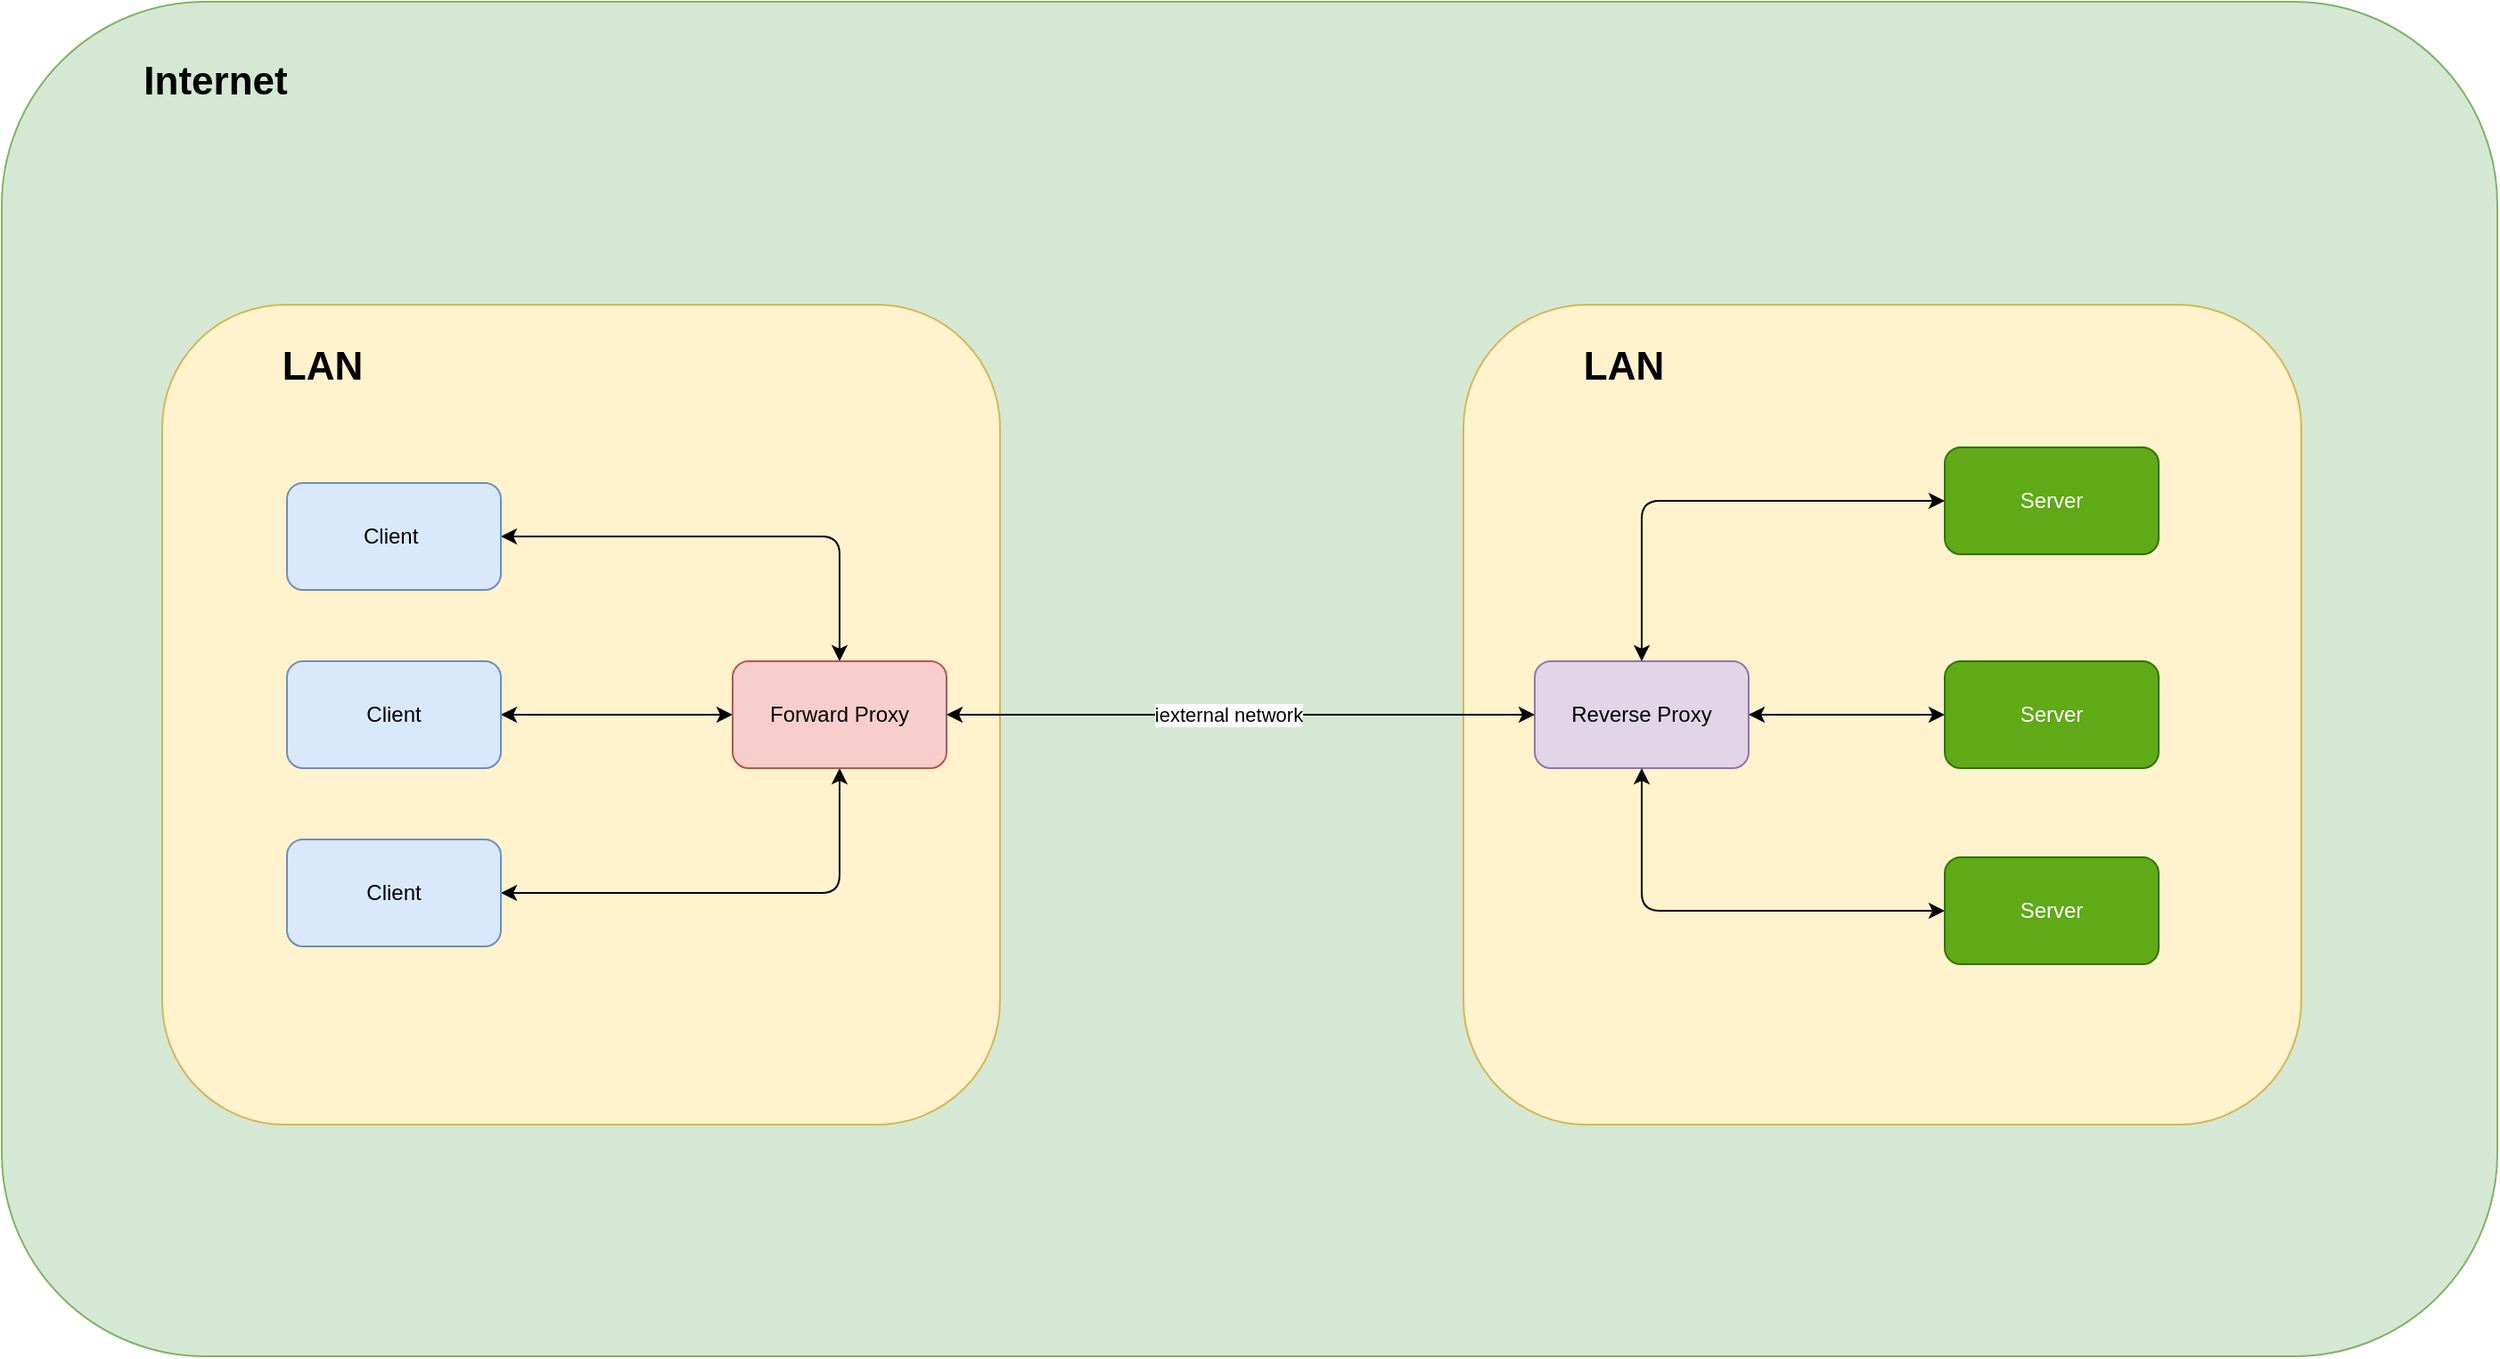 <mxfile version="22.1.18" type="github">
  <diagram name="第 1 页" id="u-jctutI2jgBcP-gxJd3">
    <mxGraphModel dx="1498" dy="945" grid="1" gridSize="10" guides="1" tooltips="1" connect="1" arrows="1" fold="1" page="1" pageScale="1" pageWidth="1600" pageHeight="1200" math="0" shadow="0">
      <root>
        <mxCell id="0" />
        <mxCell id="1" parent="0" />
        <mxCell id="ju63oy2Cyc5tXpgqBe86-5" value="" style="rounded=1;whiteSpace=wrap;html=1;fillColor=#d5e8d4;strokeColor=#82b366;" vertex="1" parent="1">
          <mxGeometry x="60" y="50" width="1400" height="760" as="geometry" />
        </mxCell>
        <mxCell id="ju63oy2Cyc5tXpgqBe86-1" value="" style="rounded=1;whiteSpace=wrap;html=1;fillColor=#fff2cc;strokeColor=#d6b656;" vertex="1" parent="1">
          <mxGeometry x="150" y="220" width="470" height="460" as="geometry" />
        </mxCell>
        <mxCell id="ju63oy2Cyc5tXpgqBe86-19" style="edgeStyle=orthogonalEdgeStyle;rounded=1;orthogonalLoop=1;jettySize=auto;html=1;curved=0;startArrow=classic;startFill=1;" edge="1" parent="1" source="ju63oy2Cyc5tXpgqBe86-2" target="ju63oy2Cyc5tXpgqBe86-6">
          <mxGeometry relative="1" as="geometry">
            <Array as="points">
              <mxPoint x="530" y="350" />
            </Array>
          </mxGeometry>
        </mxCell>
        <mxCell id="ju63oy2Cyc5tXpgqBe86-2" value="Client&amp;nbsp;" style="rounded=1;whiteSpace=wrap;html=1;fillColor=#dae8fc;strokeColor=#6c8ebf;" vertex="1" parent="1">
          <mxGeometry x="220" y="320" width="120" height="60" as="geometry" />
        </mxCell>
        <mxCell id="ju63oy2Cyc5tXpgqBe86-20" style="edgeStyle=orthogonalEdgeStyle;rounded=0;orthogonalLoop=1;jettySize=auto;html=1;startArrow=classic;startFill=1;" edge="1" parent="1" source="ju63oy2Cyc5tXpgqBe86-3" target="ju63oy2Cyc5tXpgqBe86-6">
          <mxGeometry relative="1" as="geometry">
            <Array as="points">
              <mxPoint x="410" y="450" />
              <mxPoint x="410" y="450" />
            </Array>
          </mxGeometry>
        </mxCell>
        <mxCell id="ju63oy2Cyc5tXpgqBe86-3" value="Client" style="rounded=1;whiteSpace=wrap;html=1;fillColor=#dae8fc;strokeColor=#6c8ebf;" vertex="1" parent="1">
          <mxGeometry x="220" y="420" width="120" height="60" as="geometry" />
        </mxCell>
        <mxCell id="ju63oy2Cyc5tXpgqBe86-21" style="edgeStyle=orthogonalEdgeStyle;rounded=1;orthogonalLoop=1;jettySize=auto;html=1;curved=0;startArrow=classic;startFill=1;" edge="1" parent="1" source="ju63oy2Cyc5tXpgqBe86-4" target="ju63oy2Cyc5tXpgqBe86-6">
          <mxGeometry relative="1" as="geometry" />
        </mxCell>
        <mxCell id="ju63oy2Cyc5tXpgqBe86-4" value="Client" style="rounded=1;whiteSpace=wrap;html=1;fillColor=#dae8fc;strokeColor=#6c8ebf;" vertex="1" parent="1">
          <mxGeometry x="220" y="520" width="120" height="60" as="geometry" />
        </mxCell>
        <mxCell id="ju63oy2Cyc5tXpgqBe86-6" value="Forward Proxy" style="rounded=1;whiteSpace=wrap;html=1;fillColor=#f8cecc;strokeColor=#b85450;" vertex="1" parent="1">
          <mxGeometry x="470" y="420" width="120" height="60" as="geometry" />
        </mxCell>
        <mxCell id="ju63oy2Cyc5tXpgqBe86-7" value="" style="rounded=1;whiteSpace=wrap;html=1;fillColor=#fff2cc;strokeColor=#d6b656;" vertex="1" parent="1">
          <mxGeometry x="880" y="220" width="470" height="460" as="geometry" />
        </mxCell>
        <mxCell id="ju63oy2Cyc5tXpgqBe86-10" value="Internet" style="text;strokeColor=none;align=center;fillColor=none;html=1;verticalAlign=middle;whiteSpace=wrap;rounded=0;fontStyle=1;fontSize=22;" vertex="1" parent="1">
          <mxGeometry x="150" y="80" width="60" height="30" as="geometry" />
        </mxCell>
        <mxCell id="ju63oy2Cyc5tXpgqBe86-11" value="LAN" style="text;strokeColor=none;align=center;fillColor=none;html=1;verticalAlign=middle;whiteSpace=wrap;rounded=0;fontStyle=1;fontSize=22;" vertex="1" parent="1">
          <mxGeometry x="210" y="240" width="60" height="30" as="geometry" />
        </mxCell>
        <mxCell id="ju63oy2Cyc5tXpgqBe86-12" value="LAN" style="text;strokeColor=none;align=center;fillColor=none;html=1;verticalAlign=middle;whiteSpace=wrap;rounded=0;fontStyle=1;fontSize=22;" vertex="1" parent="1">
          <mxGeometry x="940" y="240" width="60" height="30" as="geometry" />
        </mxCell>
        <mxCell id="ju63oy2Cyc5tXpgqBe86-13" value="Reverse Proxy" style="rounded=1;whiteSpace=wrap;html=1;fillColor=#e1d5e7;strokeColor=#9673a6;" vertex="1" parent="1">
          <mxGeometry x="920" y="420" width="120" height="60" as="geometry" />
        </mxCell>
        <mxCell id="ju63oy2Cyc5tXpgqBe86-26" style="edgeStyle=orthogonalEdgeStyle;rounded=1;orthogonalLoop=1;jettySize=auto;html=1;startArrow=classic;startFill=1;curved=0;" edge="1" parent="1" source="ju63oy2Cyc5tXpgqBe86-14" target="ju63oy2Cyc5tXpgqBe86-13">
          <mxGeometry relative="1" as="geometry" />
        </mxCell>
        <mxCell id="ju63oy2Cyc5tXpgqBe86-14" value="Server" style="rounded=1;whiteSpace=wrap;html=1;fillColor=#60a917;strokeColor=#2D7600;fontColor=#ffffff;" vertex="1" parent="1">
          <mxGeometry x="1150" y="300" width="120" height="60" as="geometry" />
        </mxCell>
        <mxCell id="ju63oy2Cyc5tXpgqBe86-27" style="edgeStyle=orthogonalEdgeStyle;rounded=0;orthogonalLoop=1;jettySize=auto;html=1;startArrow=classic;startFill=1;" edge="1" parent="1" source="ju63oy2Cyc5tXpgqBe86-16" target="ju63oy2Cyc5tXpgqBe86-13">
          <mxGeometry relative="1" as="geometry" />
        </mxCell>
        <mxCell id="ju63oy2Cyc5tXpgqBe86-16" value="Server" style="rounded=1;whiteSpace=wrap;html=1;fillColor=#60a917;strokeColor=#2D7600;fontColor=#ffffff;" vertex="1" parent="1">
          <mxGeometry x="1150" y="420" width="120" height="60" as="geometry" />
        </mxCell>
        <mxCell id="ju63oy2Cyc5tXpgqBe86-28" style="edgeStyle=orthogonalEdgeStyle;rounded=1;orthogonalLoop=1;jettySize=auto;html=1;startArrow=classic;startFill=1;curved=0;" edge="1" parent="1" source="ju63oy2Cyc5tXpgqBe86-17" target="ju63oy2Cyc5tXpgqBe86-13">
          <mxGeometry relative="1" as="geometry" />
        </mxCell>
        <mxCell id="ju63oy2Cyc5tXpgqBe86-17" value="Server" style="rounded=1;whiteSpace=wrap;html=1;fillColor=#60a917;strokeColor=#2D7600;fontColor=#ffffff;" vertex="1" parent="1">
          <mxGeometry x="1150" y="530" width="120" height="60" as="geometry" />
        </mxCell>
        <mxCell id="ju63oy2Cyc5tXpgqBe86-23" style="edgeStyle=orthogonalEdgeStyle;rounded=0;orthogonalLoop=1;jettySize=auto;html=1;exitX=1;exitY=0.5;exitDx=0;exitDy=0;entryX=0;entryY=0.5;entryDx=0;entryDy=0;startArrow=classic;startFill=1;" edge="1" parent="1" source="ju63oy2Cyc5tXpgqBe86-6" target="ju63oy2Cyc5tXpgqBe86-13">
          <mxGeometry relative="1" as="geometry" />
        </mxCell>
        <mxCell id="ju63oy2Cyc5tXpgqBe86-29" value="iexternal network" style="edgeLabel;html=1;align=center;verticalAlign=middle;resizable=0;points=[];" vertex="1" connectable="0" parent="ju63oy2Cyc5tXpgqBe86-23">
          <mxGeometry x="-0.042" relative="1" as="geometry">
            <mxPoint as="offset" />
          </mxGeometry>
        </mxCell>
      </root>
    </mxGraphModel>
  </diagram>
</mxfile>
